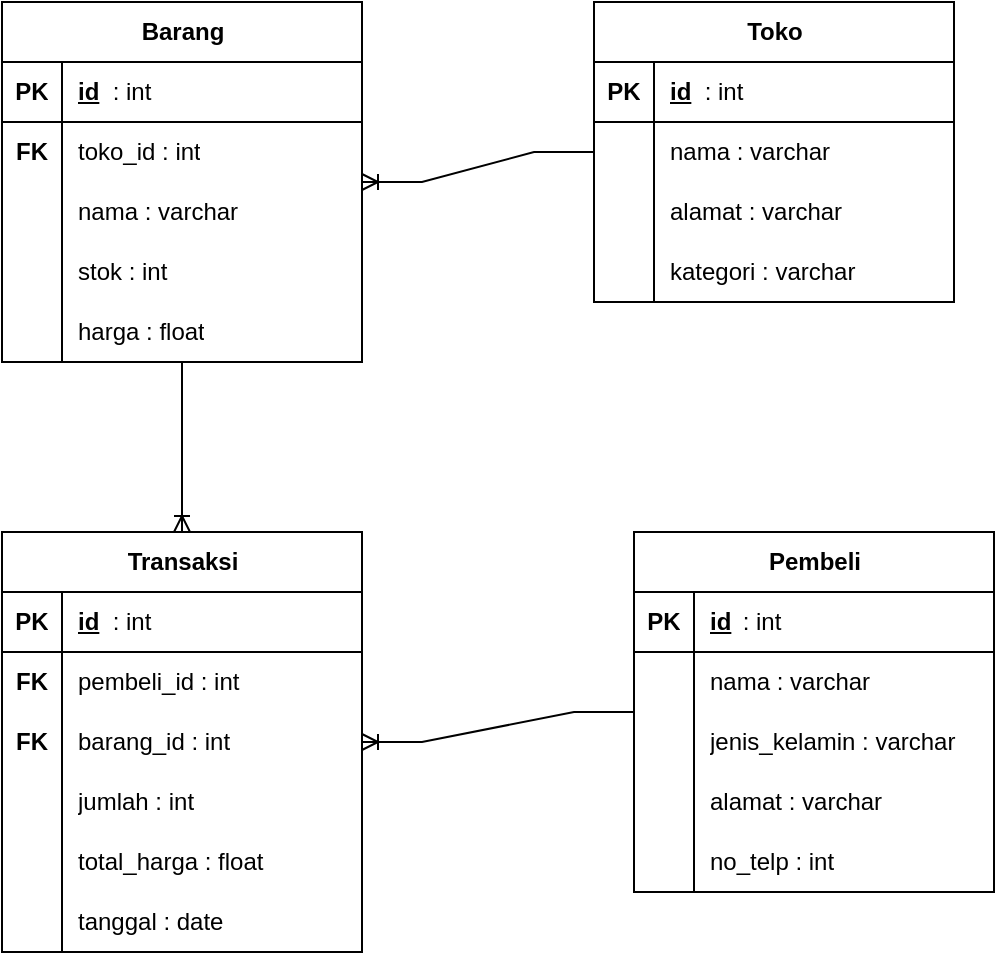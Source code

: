<mxfile version="21.3.3" type="device" pages="2">
  <diagram name="Halaman-1" id="4l0QCdkOLQwiPlxr2sUl">
    <mxGraphModel dx="1050" dy="541" grid="1" gridSize="10" guides="1" tooltips="1" connect="1" arrows="1" fold="1" page="1" pageScale="1" pageWidth="827" pageHeight="1169" math="0" shadow="0">
      <root>
        <mxCell id="0" />
        <mxCell id="1" parent="0" />
        <mxCell id="iNHYfL15a6KN0ZhvVGCh-1" value="Barang" style="shape=table;startSize=30;container=1;collapsible=1;childLayout=tableLayout;fixedRows=1;rowLines=0;fontStyle=1;align=center;resizeLast=1;html=1;" parent="1" vertex="1">
          <mxGeometry x="160" y="40" width="180" height="180" as="geometry" />
        </mxCell>
        <mxCell id="iNHYfL15a6KN0ZhvVGCh-2" value="" style="shape=tableRow;horizontal=0;startSize=0;swimlaneHead=0;swimlaneBody=0;fillColor=none;collapsible=0;dropTarget=0;points=[[0,0.5],[1,0.5]];portConstraint=eastwest;top=0;left=0;right=0;bottom=1;" parent="iNHYfL15a6KN0ZhvVGCh-1" vertex="1">
          <mxGeometry y="30" width="180" height="30" as="geometry" />
        </mxCell>
        <mxCell id="iNHYfL15a6KN0ZhvVGCh-3" value="PK" style="shape=partialRectangle;connectable=0;fillColor=none;top=0;left=0;bottom=0;right=0;fontStyle=1;overflow=hidden;whiteSpace=wrap;html=1;" parent="iNHYfL15a6KN0ZhvVGCh-2" vertex="1">
          <mxGeometry width="30" height="30" as="geometry">
            <mxRectangle width="30" height="30" as="alternateBounds" />
          </mxGeometry>
        </mxCell>
        <mxCell id="iNHYfL15a6KN0ZhvVGCh-4" value="id" style="shape=partialRectangle;connectable=0;fillColor=none;top=0;left=0;bottom=0;right=0;align=left;spacingLeft=6;fontStyle=5;overflow=hidden;whiteSpace=wrap;html=1;" parent="iNHYfL15a6KN0ZhvVGCh-2" vertex="1">
          <mxGeometry x="30" width="150" height="30" as="geometry">
            <mxRectangle width="150" height="30" as="alternateBounds" />
          </mxGeometry>
        </mxCell>
        <mxCell id="iNHYfL15a6KN0ZhvVGCh-5" value="" style="shape=tableRow;horizontal=0;startSize=0;swimlaneHead=0;swimlaneBody=0;fillColor=none;collapsible=0;dropTarget=0;points=[[0,0.5],[1,0.5]];portConstraint=eastwest;top=0;left=0;right=0;bottom=0;" parent="iNHYfL15a6KN0ZhvVGCh-1" vertex="1">
          <mxGeometry y="60" width="180" height="30" as="geometry" />
        </mxCell>
        <mxCell id="iNHYfL15a6KN0ZhvVGCh-6" value="FK" style="shape=partialRectangle;connectable=0;fillColor=none;top=0;left=0;bottom=0;right=0;editable=1;overflow=hidden;whiteSpace=wrap;html=1;fontStyle=1" parent="iNHYfL15a6KN0ZhvVGCh-5" vertex="1">
          <mxGeometry width="30" height="30" as="geometry">
            <mxRectangle width="30" height="30" as="alternateBounds" />
          </mxGeometry>
        </mxCell>
        <mxCell id="iNHYfL15a6KN0ZhvVGCh-7" value="toko_id : int" style="shape=partialRectangle;connectable=0;fillColor=none;top=0;left=0;bottom=0;right=0;align=left;spacingLeft=6;overflow=hidden;whiteSpace=wrap;html=1;" parent="iNHYfL15a6KN0ZhvVGCh-5" vertex="1">
          <mxGeometry x="30" width="150" height="30" as="geometry">
            <mxRectangle width="150" height="30" as="alternateBounds" />
          </mxGeometry>
        </mxCell>
        <mxCell id="iNHYfL15a6KN0ZhvVGCh-8" value="" style="shape=tableRow;horizontal=0;startSize=0;swimlaneHead=0;swimlaneBody=0;fillColor=none;collapsible=0;dropTarget=0;points=[[0,0.5],[1,0.5]];portConstraint=eastwest;top=0;left=0;right=0;bottom=0;" parent="iNHYfL15a6KN0ZhvVGCh-1" vertex="1">
          <mxGeometry y="90" width="180" height="30" as="geometry" />
        </mxCell>
        <mxCell id="iNHYfL15a6KN0ZhvVGCh-9" value="" style="shape=partialRectangle;connectable=0;fillColor=none;top=0;left=0;bottom=0;right=0;editable=1;overflow=hidden;whiteSpace=wrap;html=1;" parent="iNHYfL15a6KN0ZhvVGCh-8" vertex="1">
          <mxGeometry width="30" height="30" as="geometry">
            <mxRectangle width="30" height="30" as="alternateBounds" />
          </mxGeometry>
        </mxCell>
        <mxCell id="iNHYfL15a6KN0ZhvVGCh-10" value="nama : varchar" style="shape=partialRectangle;connectable=0;fillColor=none;top=0;left=0;bottom=0;right=0;align=left;spacingLeft=6;overflow=hidden;whiteSpace=wrap;html=1;" parent="iNHYfL15a6KN0ZhvVGCh-8" vertex="1">
          <mxGeometry x="30" width="150" height="30" as="geometry">
            <mxRectangle width="150" height="30" as="alternateBounds" />
          </mxGeometry>
        </mxCell>
        <mxCell id="iNHYfL15a6KN0ZhvVGCh-11" value="" style="shape=tableRow;horizontal=0;startSize=0;swimlaneHead=0;swimlaneBody=0;fillColor=none;collapsible=0;dropTarget=0;points=[[0,0.5],[1,0.5]];portConstraint=eastwest;top=0;left=0;right=0;bottom=0;" parent="iNHYfL15a6KN0ZhvVGCh-1" vertex="1">
          <mxGeometry y="120" width="180" height="30" as="geometry" />
        </mxCell>
        <mxCell id="iNHYfL15a6KN0ZhvVGCh-12" value="" style="shape=partialRectangle;connectable=0;fillColor=none;top=0;left=0;bottom=0;right=0;editable=1;overflow=hidden;whiteSpace=wrap;html=1;" parent="iNHYfL15a6KN0ZhvVGCh-11" vertex="1">
          <mxGeometry width="30" height="30" as="geometry">
            <mxRectangle width="30" height="30" as="alternateBounds" />
          </mxGeometry>
        </mxCell>
        <mxCell id="iNHYfL15a6KN0ZhvVGCh-13" value="stok : int" style="shape=partialRectangle;connectable=0;fillColor=none;top=0;left=0;bottom=0;right=0;align=left;spacingLeft=6;overflow=hidden;whiteSpace=wrap;html=1;" parent="iNHYfL15a6KN0ZhvVGCh-11" vertex="1">
          <mxGeometry x="30" width="150" height="30" as="geometry">
            <mxRectangle width="150" height="30" as="alternateBounds" />
          </mxGeometry>
        </mxCell>
        <mxCell id="iNHYfL15a6KN0ZhvVGCh-14" value="harga : float" style="shape=partialRectangle;connectable=0;fillColor=none;top=0;left=0;bottom=0;right=0;align=left;spacingLeft=6;overflow=hidden;whiteSpace=wrap;html=1;" parent="1" vertex="1">
          <mxGeometry x="190" y="190" width="150" height="30" as="geometry">
            <mxRectangle width="150" height="30" as="alternateBounds" />
          </mxGeometry>
        </mxCell>
        <mxCell id="iNHYfL15a6KN0ZhvVGCh-16" value="" style="endArrow=none;html=1;rounded=0;" parent="1" edge="1">
          <mxGeometry width="50" height="50" relative="1" as="geometry">
            <mxPoint x="190" y="220" as="sourcePoint" />
            <mxPoint x="190" y="190" as="targetPoint" />
          </mxGeometry>
        </mxCell>
        <mxCell id="iNHYfL15a6KN0ZhvVGCh-17" value="Pembeli" style="shape=table;startSize=30;container=1;collapsible=1;childLayout=tableLayout;fixedRows=1;rowLines=0;fontStyle=1;align=center;resizeLast=1;html=1;" parent="1" vertex="1">
          <mxGeometry x="476" y="305" width="180" height="180" as="geometry" />
        </mxCell>
        <mxCell id="iNHYfL15a6KN0ZhvVGCh-18" value="" style="shape=tableRow;horizontal=0;startSize=0;swimlaneHead=0;swimlaneBody=0;fillColor=none;collapsible=0;dropTarget=0;points=[[0,0.5],[1,0.5]];portConstraint=eastwest;top=0;left=0;right=0;bottom=1;" parent="iNHYfL15a6KN0ZhvVGCh-17" vertex="1">
          <mxGeometry y="30" width="180" height="30" as="geometry" />
        </mxCell>
        <mxCell id="iNHYfL15a6KN0ZhvVGCh-19" value="PK" style="shape=partialRectangle;connectable=0;fillColor=none;top=0;left=0;bottom=0;right=0;fontStyle=1;overflow=hidden;whiteSpace=wrap;html=1;" parent="iNHYfL15a6KN0ZhvVGCh-18" vertex="1">
          <mxGeometry width="30" height="30" as="geometry">
            <mxRectangle width="30" height="30" as="alternateBounds" />
          </mxGeometry>
        </mxCell>
        <mxCell id="iNHYfL15a6KN0ZhvVGCh-20" value="id" style="shape=partialRectangle;connectable=0;fillColor=none;top=0;left=0;bottom=0;right=0;align=left;spacingLeft=6;fontStyle=5;overflow=hidden;whiteSpace=wrap;html=1;" parent="iNHYfL15a6KN0ZhvVGCh-18" vertex="1">
          <mxGeometry x="30" width="150" height="30" as="geometry">
            <mxRectangle width="150" height="30" as="alternateBounds" />
          </mxGeometry>
        </mxCell>
        <mxCell id="iNHYfL15a6KN0ZhvVGCh-21" value="" style="shape=tableRow;horizontal=0;startSize=0;swimlaneHead=0;swimlaneBody=0;fillColor=none;collapsible=0;dropTarget=0;points=[[0,0.5],[1,0.5]];portConstraint=eastwest;top=0;left=0;right=0;bottom=0;" parent="iNHYfL15a6KN0ZhvVGCh-17" vertex="1">
          <mxGeometry y="60" width="180" height="30" as="geometry" />
        </mxCell>
        <mxCell id="iNHYfL15a6KN0ZhvVGCh-22" value="" style="shape=partialRectangle;connectable=0;fillColor=none;top=0;left=0;bottom=0;right=0;editable=1;overflow=hidden;whiteSpace=wrap;html=1;" parent="iNHYfL15a6KN0ZhvVGCh-21" vertex="1">
          <mxGeometry width="30" height="30" as="geometry">
            <mxRectangle width="30" height="30" as="alternateBounds" />
          </mxGeometry>
        </mxCell>
        <mxCell id="iNHYfL15a6KN0ZhvVGCh-23" value="nama : varchar" style="shape=partialRectangle;connectable=0;fillColor=none;top=0;left=0;bottom=0;right=0;align=left;spacingLeft=6;overflow=hidden;whiteSpace=wrap;html=1;" parent="iNHYfL15a6KN0ZhvVGCh-21" vertex="1">
          <mxGeometry x="30" width="150" height="30" as="geometry">
            <mxRectangle width="150" height="30" as="alternateBounds" />
          </mxGeometry>
        </mxCell>
        <mxCell id="iNHYfL15a6KN0ZhvVGCh-24" value="" style="shape=tableRow;horizontal=0;startSize=0;swimlaneHead=0;swimlaneBody=0;fillColor=none;collapsible=0;dropTarget=0;points=[[0,0.5],[1,0.5]];portConstraint=eastwest;top=0;left=0;right=0;bottom=0;" parent="iNHYfL15a6KN0ZhvVGCh-17" vertex="1">
          <mxGeometry y="90" width="180" height="30" as="geometry" />
        </mxCell>
        <mxCell id="iNHYfL15a6KN0ZhvVGCh-25" value="" style="shape=partialRectangle;connectable=0;fillColor=none;top=0;left=0;bottom=0;right=0;editable=1;overflow=hidden;whiteSpace=wrap;html=1;" parent="iNHYfL15a6KN0ZhvVGCh-24" vertex="1">
          <mxGeometry width="30" height="30" as="geometry">
            <mxRectangle width="30" height="30" as="alternateBounds" />
          </mxGeometry>
        </mxCell>
        <mxCell id="iNHYfL15a6KN0ZhvVGCh-26" value="jenis_kelamin : varchar" style="shape=partialRectangle;connectable=0;fillColor=none;top=0;left=0;bottom=0;right=0;align=left;spacingLeft=6;overflow=hidden;whiteSpace=wrap;html=1;" parent="iNHYfL15a6KN0ZhvVGCh-24" vertex="1">
          <mxGeometry x="30" width="150" height="30" as="geometry">
            <mxRectangle width="150" height="30" as="alternateBounds" />
          </mxGeometry>
        </mxCell>
        <mxCell id="iNHYfL15a6KN0ZhvVGCh-27" value="" style="shape=tableRow;horizontal=0;startSize=0;swimlaneHead=0;swimlaneBody=0;fillColor=none;collapsible=0;dropTarget=0;points=[[0,0.5],[1,0.5]];portConstraint=eastwest;top=0;left=0;right=0;bottom=0;" parent="iNHYfL15a6KN0ZhvVGCh-17" vertex="1">
          <mxGeometry y="120" width="180" height="30" as="geometry" />
        </mxCell>
        <mxCell id="iNHYfL15a6KN0ZhvVGCh-28" value="" style="shape=partialRectangle;connectable=0;fillColor=none;top=0;left=0;bottom=0;right=0;editable=1;overflow=hidden;whiteSpace=wrap;html=1;" parent="iNHYfL15a6KN0ZhvVGCh-27" vertex="1">
          <mxGeometry width="30" height="30" as="geometry">
            <mxRectangle width="30" height="30" as="alternateBounds" />
          </mxGeometry>
        </mxCell>
        <mxCell id="iNHYfL15a6KN0ZhvVGCh-29" value="alamat : varchar" style="shape=partialRectangle;connectable=0;fillColor=none;top=0;left=0;bottom=0;right=0;align=left;spacingLeft=6;overflow=hidden;whiteSpace=wrap;html=1;" parent="iNHYfL15a6KN0ZhvVGCh-27" vertex="1">
          <mxGeometry x="30" width="150" height="30" as="geometry">
            <mxRectangle width="150" height="30" as="alternateBounds" />
          </mxGeometry>
        </mxCell>
        <mxCell id="iNHYfL15a6KN0ZhvVGCh-30" value="no_telp : int" style="shape=partialRectangle;connectable=0;fillColor=none;top=0;left=0;bottom=0;right=0;align=left;spacingLeft=6;overflow=hidden;whiteSpace=wrap;html=1;" parent="1" vertex="1">
          <mxGeometry x="506" y="455" width="150" height="30" as="geometry">
            <mxRectangle width="150" height="30" as="alternateBounds" />
          </mxGeometry>
        </mxCell>
        <mxCell id="iNHYfL15a6KN0ZhvVGCh-31" value="" style="endArrow=none;html=1;rounded=0;" parent="1" edge="1">
          <mxGeometry width="50" height="50" relative="1" as="geometry">
            <mxPoint x="506" y="485" as="sourcePoint" />
            <mxPoint x="506" y="455" as="targetPoint" />
          </mxGeometry>
        </mxCell>
        <mxCell id="09BDtuAw9PA1eDxB35Uu-1" value=": int" style="text;html=1;strokeColor=none;fillColor=none;align=center;verticalAlign=middle;whiteSpace=wrap;rounded=0;" vertex="1" parent="1">
          <mxGeometry x="210" y="70" width="30" height="30" as="geometry" />
        </mxCell>
        <mxCell id="09BDtuAw9PA1eDxB35Uu-19" value="Transaksi" style="shape=table;startSize=30;container=1;collapsible=1;childLayout=tableLayout;fixedRows=1;rowLines=0;fontStyle=1;align=center;resizeLast=1;html=1;" vertex="1" parent="1">
          <mxGeometry x="160" y="305" width="180" height="210" as="geometry" />
        </mxCell>
        <mxCell id="09BDtuAw9PA1eDxB35Uu-20" value="" style="shape=tableRow;horizontal=0;startSize=0;swimlaneHead=0;swimlaneBody=0;fillColor=none;collapsible=0;dropTarget=0;points=[[0,0.5],[1,0.5]];portConstraint=eastwest;top=0;left=0;right=0;bottom=1;" vertex="1" parent="09BDtuAw9PA1eDxB35Uu-19">
          <mxGeometry y="30" width="180" height="30" as="geometry" />
        </mxCell>
        <mxCell id="09BDtuAw9PA1eDxB35Uu-21" value="PK" style="shape=partialRectangle;connectable=0;fillColor=none;top=0;left=0;bottom=0;right=0;fontStyle=1;overflow=hidden;whiteSpace=wrap;html=1;" vertex="1" parent="09BDtuAw9PA1eDxB35Uu-20">
          <mxGeometry width="30" height="30" as="geometry">
            <mxRectangle width="30" height="30" as="alternateBounds" />
          </mxGeometry>
        </mxCell>
        <mxCell id="09BDtuAw9PA1eDxB35Uu-22" value="id" style="shape=partialRectangle;connectable=0;fillColor=none;top=0;left=0;bottom=0;right=0;align=left;spacingLeft=6;fontStyle=5;overflow=hidden;whiteSpace=wrap;html=1;" vertex="1" parent="09BDtuAw9PA1eDxB35Uu-20">
          <mxGeometry x="30" width="150" height="30" as="geometry">
            <mxRectangle width="150" height="30" as="alternateBounds" />
          </mxGeometry>
        </mxCell>
        <mxCell id="09BDtuAw9PA1eDxB35Uu-23" value="" style="shape=tableRow;horizontal=0;startSize=0;swimlaneHead=0;swimlaneBody=0;fillColor=none;collapsible=0;dropTarget=0;points=[[0,0.5],[1,0.5]];portConstraint=eastwest;top=0;left=0;right=0;bottom=0;" vertex="1" parent="09BDtuAw9PA1eDxB35Uu-19">
          <mxGeometry y="60" width="180" height="30" as="geometry" />
        </mxCell>
        <mxCell id="09BDtuAw9PA1eDxB35Uu-24" value="FK" style="shape=partialRectangle;connectable=0;fillColor=none;top=0;left=0;bottom=0;right=0;editable=1;overflow=hidden;whiteSpace=wrap;html=1;fontStyle=1" vertex="1" parent="09BDtuAw9PA1eDxB35Uu-23">
          <mxGeometry width="30" height="30" as="geometry">
            <mxRectangle width="30" height="30" as="alternateBounds" />
          </mxGeometry>
        </mxCell>
        <mxCell id="09BDtuAw9PA1eDxB35Uu-25" value="pembeli_id : int" style="shape=partialRectangle;connectable=0;fillColor=none;top=0;left=0;bottom=0;right=0;align=left;spacingLeft=6;overflow=hidden;whiteSpace=wrap;html=1;" vertex="1" parent="09BDtuAw9PA1eDxB35Uu-23">
          <mxGeometry x="30" width="150" height="30" as="geometry">
            <mxRectangle width="150" height="30" as="alternateBounds" />
          </mxGeometry>
        </mxCell>
        <mxCell id="09BDtuAw9PA1eDxB35Uu-26" value="" style="shape=tableRow;horizontal=0;startSize=0;swimlaneHead=0;swimlaneBody=0;fillColor=none;collapsible=0;dropTarget=0;points=[[0,0.5],[1,0.5]];portConstraint=eastwest;top=0;left=0;right=0;bottom=0;" vertex="1" parent="09BDtuAw9PA1eDxB35Uu-19">
          <mxGeometry y="90" width="180" height="30" as="geometry" />
        </mxCell>
        <mxCell id="09BDtuAw9PA1eDxB35Uu-27" value="FK" style="shape=partialRectangle;connectable=0;fillColor=none;top=0;left=0;bottom=0;right=0;editable=1;overflow=hidden;whiteSpace=wrap;html=1;fontStyle=1" vertex="1" parent="09BDtuAw9PA1eDxB35Uu-26">
          <mxGeometry width="30" height="30" as="geometry">
            <mxRectangle width="30" height="30" as="alternateBounds" />
          </mxGeometry>
        </mxCell>
        <mxCell id="09BDtuAw9PA1eDxB35Uu-28" value="barang_id : int" style="shape=partialRectangle;connectable=0;fillColor=none;top=0;left=0;bottom=0;right=0;align=left;spacingLeft=6;overflow=hidden;whiteSpace=wrap;html=1;" vertex="1" parent="09BDtuAw9PA1eDxB35Uu-26">
          <mxGeometry x="30" width="150" height="30" as="geometry">
            <mxRectangle width="150" height="30" as="alternateBounds" />
          </mxGeometry>
        </mxCell>
        <mxCell id="09BDtuAw9PA1eDxB35Uu-29" value="" style="shape=tableRow;horizontal=0;startSize=0;swimlaneHead=0;swimlaneBody=0;fillColor=none;collapsible=0;dropTarget=0;points=[[0,0.5],[1,0.5]];portConstraint=eastwest;top=0;left=0;right=0;bottom=0;" vertex="1" parent="09BDtuAw9PA1eDxB35Uu-19">
          <mxGeometry y="120" width="180" height="30" as="geometry" />
        </mxCell>
        <mxCell id="09BDtuAw9PA1eDxB35Uu-30" value="" style="shape=partialRectangle;connectable=0;fillColor=none;top=0;left=0;bottom=0;right=0;editable=1;overflow=hidden;whiteSpace=wrap;html=1;" vertex="1" parent="09BDtuAw9PA1eDxB35Uu-29">
          <mxGeometry width="30" height="30" as="geometry">
            <mxRectangle width="30" height="30" as="alternateBounds" />
          </mxGeometry>
        </mxCell>
        <mxCell id="09BDtuAw9PA1eDxB35Uu-31" value="jumlah : int" style="shape=partialRectangle;connectable=0;fillColor=none;top=0;left=0;bottom=0;right=0;align=left;spacingLeft=6;overflow=hidden;whiteSpace=wrap;html=1;" vertex="1" parent="09BDtuAw9PA1eDxB35Uu-29">
          <mxGeometry x="30" width="150" height="30" as="geometry">
            <mxRectangle width="150" height="30" as="alternateBounds" />
          </mxGeometry>
        </mxCell>
        <mxCell id="09BDtuAw9PA1eDxB35Uu-32" value="total_harga : float" style="shape=partialRectangle;connectable=0;fillColor=none;top=0;left=0;bottom=0;right=0;align=left;spacingLeft=6;overflow=hidden;whiteSpace=wrap;html=1;" vertex="1" parent="1">
          <mxGeometry x="190" y="455" width="150" height="30" as="geometry">
            <mxRectangle width="150" height="30" as="alternateBounds" />
          </mxGeometry>
        </mxCell>
        <mxCell id="09BDtuAw9PA1eDxB35Uu-33" value="" style="endArrow=none;html=1;rounded=0;" edge="1" parent="1">
          <mxGeometry width="50" height="50" relative="1" as="geometry">
            <mxPoint x="190" y="515" as="sourcePoint" />
            <mxPoint x="190" y="455" as="targetPoint" />
          </mxGeometry>
        </mxCell>
        <mxCell id="09BDtuAw9PA1eDxB35Uu-37" value="Toko" style="shape=table;startSize=30;container=1;collapsible=1;childLayout=tableLayout;fixedRows=1;rowLines=0;fontStyle=1;align=center;resizeLast=1;html=1;" vertex="1" parent="1">
          <mxGeometry x="456" y="40" width="180" height="150" as="geometry" />
        </mxCell>
        <mxCell id="09BDtuAw9PA1eDxB35Uu-38" value="" style="shape=tableRow;horizontal=0;startSize=0;swimlaneHead=0;swimlaneBody=0;fillColor=none;collapsible=0;dropTarget=0;points=[[0,0.5],[1,0.5]];portConstraint=eastwest;top=0;left=0;right=0;bottom=1;" vertex="1" parent="09BDtuAw9PA1eDxB35Uu-37">
          <mxGeometry y="30" width="180" height="30" as="geometry" />
        </mxCell>
        <mxCell id="09BDtuAw9PA1eDxB35Uu-39" value="PK" style="shape=partialRectangle;connectable=0;fillColor=none;top=0;left=0;bottom=0;right=0;fontStyle=1;overflow=hidden;whiteSpace=wrap;html=1;" vertex="1" parent="09BDtuAw9PA1eDxB35Uu-38">
          <mxGeometry width="30" height="30" as="geometry">
            <mxRectangle width="30" height="30" as="alternateBounds" />
          </mxGeometry>
        </mxCell>
        <mxCell id="09BDtuAw9PA1eDxB35Uu-40" value="id" style="shape=partialRectangle;connectable=0;fillColor=none;top=0;left=0;bottom=0;right=0;align=left;spacingLeft=6;fontStyle=5;overflow=hidden;whiteSpace=wrap;html=1;" vertex="1" parent="09BDtuAw9PA1eDxB35Uu-38">
          <mxGeometry x="30" width="150" height="30" as="geometry">
            <mxRectangle width="150" height="30" as="alternateBounds" />
          </mxGeometry>
        </mxCell>
        <mxCell id="09BDtuAw9PA1eDxB35Uu-41" value="" style="shape=tableRow;horizontal=0;startSize=0;swimlaneHead=0;swimlaneBody=0;fillColor=none;collapsible=0;dropTarget=0;points=[[0,0.5],[1,0.5]];portConstraint=eastwest;top=0;left=0;right=0;bottom=0;" vertex="1" parent="09BDtuAw9PA1eDxB35Uu-37">
          <mxGeometry y="60" width="180" height="30" as="geometry" />
        </mxCell>
        <mxCell id="09BDtuAw9PA1eDxB35Uu-42" value="" style="shape=partialRectangle;connectable=0;fillColor=none;top=0;left=0;bottom=0;right=0;editable=1;overflow=hidden;whiteSpace=wrap;html=1;fontStyle=1" vertex="1" parent="09BDtuAw9PA1eDxB35Uu-41">
          <mxGeometry width="30" height="30" as="geometry">
            <mxRectangle width="30" height="30" as="alternateBounds" />
          </mxGeometry>
        </mxCell>
        <mxCell id="09BDtuAw9PA1eDxB35Uu-43" value="nama : varchar" style="shape=partialRectangle;connectable=0;fillColor=none;top=0;left=0;bottom=0;right=0;align=left;spacingLeft=6;overflow=hidden;whiteSpace=wrap;html=1;" vertex="1" parent="09BDtuAw9PA1eDxB35Uu-41">
          <mxGeometry x="30" width="150" height="30" as="geometry">
            <mxRectangle width="150" height="30" as="alternateBounds" />
          </mxGeometry>
        </mxCell>
        <mxCell id="09BDtuAw9PA1eDxB35Uu-44" value="" style="shape=tableRow;horizontal=0;startSize=0;swimlaneHead=0;swimlaneBody=0;fillColor=none;collapsible=0;dropTarget=0;points=[[0,0.5],[1,0.5]];portConstraint=eastwest;top=0;left=0;right=0;bottom=0;" vertex="1" parent="09BDtuAw9PA1eDxB35Uu-37">
          <mxGeometry y="90" width="180" height="30" as="geometry" />
        </mxCell>
        <mxCell id="09BDtuAw9PA1eDxB35Uu-45" value="" style="shape=partialRectangle;connectable=0;fillColor=none;top=0;left=0;bottom=0;right=0;editable=1;overflow=hidden;whiteSpace=wrap;html=1;" vertex="1" parent="09BDtuAw9PA1eDxB35Uu-44">
          <mxGeometry width="30" height="30" as="geometry">
            <mxRectangle width="30" height="30" as="alternateBounds" />
          </mxGeometry>
        </mxCell>
        <mxCell id="09BDtuAw9PA1eDxB35Uu-46" value="alamat : varchar" style="shape=partialRectangle;connectable=0;fillColor=none;top=0;left=0;bottom=0;right=0;align=left;spacingLeft=6;overflow=hidden;whiteSpace=wrap;html=1;" vertex="1" parent="09BDtuAw9PA1eDxB35Uu-44">
          <mxGeometry x="30" width="150" height="30" as="geometry">
            <mxRectangle width="150" height="30" as="alternateBounds" />
          </mxGeometry>
        </mxCell>
        <mxCell id="09BDtuAw9PA1eDxB35Uu-47" value="" style="shape=tableRow;horizontal=0;startSize=0;swimlaneHead=0;swimlaneBody=0;fillColor=none;collapsible=0;dropTarget=0;points=[[0,0.5],[1,0.5]];portConstraint=eastwest;top=0;left=0;right=0;bottom=0;" vertex="1" parent="09BDtuAw9PA1eDxB35Uu-37">
          <mxGeometry y="120" width="180" height="30" as="geometry" />
        </mxCell>
        <mxCell id="09BDtuAw9PA1eDxB35Uu-48" value="" style="shape=partialRectangle;connectable=0;fillColor=none;top=0;left=0;bottom=0;right=0;editable=1;overflow=hidden;whiteSpace=wrap;html=1;" vertex="1" parent="09BDtuAw9PA1eDxB35Uu-47">
          <mxGeometry width="30" height="30" as="geometry">
            <mxRectangle width="30" height="30" as="alternateBounds" />
          </mxGeometry>
        </mxCell>
        <mxCell id="09BDtuAw9PA1eDxB35Uu-49" value="kategori : varchar" style="shape=partialRectangle;connectable=0;fillColor=none;top=0;left=0;bottom=0;right=0;align=left;spacingLeft=6;overflow=hidden;whiteSpace=wrap;html=1;" vertex="1" parent="09BDtuAw9PA1eDxB35Uu-47">
          <mxGeometry x="30" width="150" height="30" as="geometry">
            <mxRectangle width="150" height="30" as="alternateBounds" />
          </mxGeometry>
        </mxCell>
        <mxCell id="09BDtuAw9PA1eDxB35Uu-52" value=": int" style="text;html=1;strokeColor=none;fillColor=none;align=center;verticalAlign=middle;whiteSpace=wrap;rounded=0;" vertex="1" parent="1">
          <mxGeometry x="506" y="70" width="30" height="30" as="geometry" />
        </mxCell>
        <mxCell id="09BDtuAw9PA1eDxB35Uu-53" value="tanggal : date" style="shape=partialRectangle;connectable=0;fillColor=none;top=0;left=0;bottom=0;right=0;align=left;spacingLeft=6;overflow=hidden;whiteSpace=wrap;html=1;" vertex="1" parent="1">
          <mxGeometry x="190" y="485" width="150" height="30" as="geometry">
            <mxRectangle width="150" height="30" as="alternateBounds" />
          </mxGeometry>
        </mxCell>
        <mxCell id="09BDtuAw9PA1eDxB35Uu-54" value=": int" style="text;html=1;strokeColor=none;fillColor=none;align=center;verticalAlign=middle;whiteSpace=wrap;rounded=0;" vertex="1" parent="1">
          <mxGeometry x="210" y="335" width="30" height="30" as="geometry" />
        </mxCell>
        <mxCell id="09BDtuAw9PA1eDxB35Uu-55" value=": int" style="text;html=1;strokeColor=none;fillColor=none;align=center;verticalAlign=middle;whiteSpace=wrap;rounded=0;" vertex="1" parent="1">
          <mxGeometry x="525" y="335" width="30" height="30" as="geometry" />
        </mxCell>
        <mxCell id="09BDtuAw9PA1eDxB35Uu-56" value="" style="edgeStyle=entityRelationEdgeStyle;fontSize=12;html=1;endArrow=ERoneToMany;rounded=0;" edge="1" parent="1" source="iNHYfL15a6KN0ZhvVGCh-17" target="09BDtuAw9PA1eDxB35Uu-19">
          <mxGeometry width="100" height="100" relative="1" as="geometry">
            <mxPoint x="350" y="514" as="sourcePoint" />
            <mxPoint x="450" y="414" as="targetPoint" />
          </mxGeometry>
        </mxCell>
        <mxCell id="09BDtuAw9PA1eDxB35Uu-57" value="" style="edgeStyle=entityRelationEdgeStyle;fontSize=12;html=1;endArrow=ERoneToMany;rounded=0;" edge="1" parent="1" source="09BDtuAw9PA1eDxB35Uu-37" target="iNHYfL15a6KN0ZhvVGCh-1">
          <mxGeometry width="100" height="100" relative="1" as="geometry">
            <mxPoint x="50" y="370" as="sourcePoint" />
            <mxPoint x="150" y="270" as="targetPoint" />
          </mxGeometry>
        </mxCell>
        <mxCell id="oFTL9eAxkj1CIuyd1K15-1" value="" style="edgeStyle=elbowEdgeStyle;fontSize=12;html=1;endArrow=ERoneToMany;rounded=0;elbow=vertical;" edge="1" parent="1" source="iNHYfL15a6KN0ZhvVGCh-1" target="09BDtuAw9PA1eDxB35Uu-19">
          <mxGeometry width="100" height="100" relative="1" as="geometry">
            <mxPoint x="486" y="405" as="sourcePoint" />
            <mxPoint x="350" y="420" as="targetPoint" />
          </mxGeometry>
        </mxCell>
      </root>
    </mxGraphModel>
  </diagram>
  <diagram id="bNJQpHncCwP3jAiYsI9L" name="Halaman-2">
    <mxGraphModel dx="1050" dy="541" grid="1" gridSize="10" guides="1" tooltips="1" connect="1" arrows="1" fold="1" page="1" pageScale="1" pageWidth="827" pageHeight="1169" math="0" shadow="0">
      <root>
        <mxCell id="0" />
        <mxCell id="1" parent="0" />
        <mxCell id="dtMFHtKdHxjo49acTgCn-1" value="id_toko" style="ellipse;whiteSpace=wrap;html=1;align=center;" vertex="1" parent="1">
          <mxGeometry x="158" y="40" width="100" height="40" as="geometry" />
        </mxCell>
        <mxCell id="dtMFHtKdHxjo49acTgCn-2" value="id" style="ellipse;whiteSpace=wrap;html=1;align=center;fontStyle=4;" vertex="1" parent="1">
          <mxGeometry x="258" y="70" width="100" height="40" as="geometry" />
        </mxCell>
        <mxCell id="P-C4tjloRPnvRYGFdIHw-1" value="id" style="ellipse;whiteSpace=wrap;html=1;align=center;fontStyle=4;" vertex="1" parent="1">
          <mxGeometry x="40" y="360" width="100" height="40" as="geometry" />
        </mxCell>
        <mxCell id="P-C4tjloRPnvRYGFdIHw-2" value="id" style="ellipse;whiteSpace=wrap;html=1;align=center;fontStyle=4;" vertex="1" parent="1">
          <mxGeometry x="746" y="290" width="100" height="40" as="geometry" />
        </mxCell>
        <mxCell id="P-C4tjloRPnvRYGFdIHw-3" value="id" style="ellipse;whiteSpace=wrap;html=1;align=center;fontStyle=4;" vertex="1" parent="1">
          <mxGeometry x="597" y="56" width="100" height="40" as="geometry" />
        </mxCell>
        <mxCell id="P-C4tjloRPnvRYGFdIHw-4" value="Barang" style="whiteSpace=wrap;html=1;align=center;" vertex="1" parent="1">
          <mxGeometry x="178" y="140" width="100" height="40" as="geometry" />
        </mxCell>
        <mxCell id="ySXQT9itUy0VhF5xuerT-1" value="Transaksi" style="whiteSpace=wrap;html=1;align=center;" vertex="1" parent="1">
          <mxGeometry x="178" y="400" width="100" height="40" as="geometry" />
        </mxCell>
        <mxCell id="ySXQT9itUy0VhF5xuerT-2" value="Toko" style="whiteSpace=wrap;html=1;align=center;" vertex="1" parent="1">
          <mxGeometry x="627" y="136" width="100" height="40" as="geometry" />
        </mxCell>
        <mxCell id="ySXQT9itUy0VhF5xuerT-3" value="Pembeli" style="whiteSpace=wrap;html=1;align=center;" vertex="1" parent="1">
          <mxGeometry x="650" y="360" width="100" height="40" as="geometry" />
        </mxCell>
        <mxCell id="ivCK7IDDiffH-H41qgAb-1" value="stok" style="ellipse;whiteSpace=wrap;html=1;align=center;" vertex="1" parent="1">
          <mxGeometry x="58" y="70" width="100" height="40" as="geometry" />
        </mxCell>
        <mxCell id="ivCK7IDDiffH-H41qgAb-2" value="nama" style="ellipse;whiteSpace=wrap;html=1;align=center;" vertex="1" parent="1">
          <mxGeometry x="28" y="120" width="100" height="40" as="geometry" />
        </mxCell>
        <mxCell id="ivCK7IDDiffH-H41qgAb-3" value="harga" style="ellipse;whiteSpace=wrap;html=1;align=center;" vertex="1" parent="1">
          <mxGeometry x="28" y="170" width="100" height="40" as="geometry" />
        </mxCell>
        <mxCell id="ivCK7IDDiffH-H41qgAb-4" value="nama" style="ellipse;whiteSpace=wrap;html=1;align=center;" vertex="1" parent="1">
          <mxGeometry x="800" y="340" width="100" height="40" as="geometry" />
        </mxCell>
        <mxCell id="ivCK7IDDiffH-H41qgAb-5" value="nama" style="ellipse;whiteSpace=wrap;html=1;align=center;" vertex="1" parent="1">
          <mxGeometry x="707" y="66" width="100" height="40" as="geometry" />
        </mxCell>
        <mxCell id="ivCK7IDDiffH-H41qgAb-6" value="kategori" style="ellipse;whiteSpace=wrap;html=1;align=center;" vertex="1" parent="1">
          <mxGeometry x="774" y="116" width="100" height="40" as="geometry" />
        </mxCell>
        <mxCell id="itSn3BqU-BL6ogPDw5yf-1" value="alamat" style="ellipse;whiteSpace=wrap;html=1;align=center;" vertex="1" parent="1">
          <mxGeometry x="600" y="440" width="100" height="40" as="geometry" />
        </mxCell>
        <mxCell id="itSn3BqU-BL6ogPDw5yf-2" value="alamat" style="ellipse;whiteSpace=wrap;html=1;align=center;" vertex="1" parent="1">
          <mxGeometry x="767" y="176" width="100" height="40" as="geometry" />
        </mxCell>
        <mxCell id="itSn3BqU-BL6ogPDw5yf-3" value="Memiliki" style="shape=rhombus;perimeter=rhombusPerimeter;whiteSpace=wrap;html=1;align=center;" vertex="1" parent="1">
          <mxGeometry x="400" y="130" width="120" height="60" as="geometry" />
        </mxCell>
        <mxCell id="itSn3BqU-BL6ogPDw5yf-4" value="Melakukan" style="shape=rhombus;perimeter=rhombusPerimeter;whiteSpace=wrap;html=1;align=center;" vertex="1" parent="1">
          <mxGeometry x="414" y="350" width="120" height="60" as="geometry" />
        </mxCell>
        <mxCell id="hZo2cC3H7jz-Q43Mulw--1" value="id_barang" style="ellipse;whiteSpace=wrap;html=1;align=center;" vertex="1" parent="1">
          <mxGeometry x="50" y="460" width="100" height="40" as="geometry" />
        </mxCell>
        <mxCell id="nD-tLIVnVdCgKJPwyJXA-1" value="id_pembeli" style="ellipse;whiteSpace=wrap;html=1;align=center;" vertex="1" parent="1">
          <mxGeometry x="20" y="410" width="100" height="40" as="geometry" />
        </mxCell>
        <mxCell id="sChCSzZciw-ZlIWlT8Ps-1" value="total_harga" style="ellipse;whiteSpace=wrap;html=1;align=center;" vertex="1" parent="1">
          <mxGeometry x="330" y="460" width="100" height="40" as="geometry" />
        </mxCell>
        <mxCell id="sChCSzZciw-ZlIWlT8Ps-2" value="jumlah" style="ellipse;whiteSpace=wrap;html=1;align=center;" vertex="1" parent="1">
          <mxGeometry x="140" y="500" width="100" height="40" as="geometry" />
        </mxCell>
        <mxCell id="sChCSzZciw-ZlIWlT8Ps-3" value="tanggal" style="ellipse;whiteSpace=wrap;html=1;align=center;" vertex="1" parent="1">
          <mxGeometry x="250" y="500" width="100" height="40" as="geometry" />
        </mxCell>
        <mxCell id="e8mMelaJCIQcThRWX6cI-1" value="no_telp" style="ellipse;whiteSpace=wrap;html=1;align=center;" vertex="1" parent="1">
          <mxGeometry x="786" y="400" width="100" height="40" as="geometry" />
        </mxCell>
        <mxCell id="e8mMelaJCIQcThRWX6cI-2" value="jenis_kelamin" style="ellipse;whiteSpace=wrap;html=1;align=center;" vertex="1" parent="1">
          <mxGeometry x="716" y="450" width="100" height="40" as="geometry" />
        </mxCell>
        <mxCell id="e8mMelaJCIQcThRWX6cI-5" value="Menyimpan" style="shape=rhombus;perimeter=rhombusPerimeter;whiteSpace=wrap;html=1;align=center;" vertex="1" parent="1">
          <mxGeometry x="168" y="250" width="120" height="60" as="geometry" />
        </mxCell>
        <mxCell id="e8mMelaJCIQcThRWX6cI-6" value="" style="endArrow=none;html=1;rounded=0;" edge="1" parent="1" source="ivCK7IDDiffH-H41qgAb-3" target="P-C4tjloRPnvRYGFdIHw-4">
          <mxGeometry relative="1" as="geometry">
            <mxPoint x="120" y="220" as="sourcePoint" />
            <mxPoint x="280" y="220" as="targetPoint" />
          </mxGeometry>
        </mxCell>
        <mxCell id="e8mMelaJCIQcThRWX6cI-7" value="" style="endArrow=none;html=1;rounded=0;" edge="1" parent="1" source="ivCK7IDDiffH-H41qgAb-2" target="P-C4tjloRPnvRYGFdIHw-4">
          <mxGeometry relative="1" as="geometry">
            <mxPoint x="133" y="191" as="sourcePoint" />
            <mxPoint x="188" y="180" as="targetPoint" />
          </mxGeometry>
        </mxCell>
        <mxCell id="e8mMelaJCIQcThRWX6cI-8" value="" style="endArrow=none;html=1;rounded=0;" edge="1" parent="1" source="ivCK7IDDiffH-H41qgAb-1" target="P-C4tjloRPnvRYGFdIHw-4">
          <mxGeometry relative="1" as="geometry">
            <mxPoint x="143" y="201" as="sourcePoint" />
            <mxPoint x="198" y="190" as="targetPoint" />
          </mxGeometry>
        </mxCell>
        <mxCell id="e8mMelaJCIQcThRWX6cI-9" value="" style="endArrow=none;html=1;rounded=0;" edge="1" parent="1" source="dtMFHtKdHxjo49acTgCn-1" target="P-C4tjloRPnvRYGFdIHw-4">
          <mxGeometry relative="1" as="geometry">
            <mxPoint x="153" y="211" as="sourcePoint" />
            <mxPoint x="208" y="200" as="targetPoint" />
          </mxGeometry>
        </mxCell>
        <mxCell id="e8mMelaJCIQcThRWX6cI-10" value="" style="endArrow=none;html=1;rounded=0;" edge="1" parent="1" source="dtMFHtKdHxjo49acTgCn-2" target="P-C4tjloRPnvRYGFdIHw-4">
          <mxGeometry relative="1" as="geometry">
            <mxPoint x="163" y="221" as="sourcePoint" />
            <mxPoint x="218" y="210" as="targetPoint" />
          </mxGeometry>
        </mxCell>
        <mxCell id="e8mMelaJCIQcThRWX6cI-11" value="" style="endArrow=none;html=1;rounded=0;" edge="1" parent="1" source="P-C4tjloRPnvRYGFdIHw-1" target="ySXQT9itUy0VhF5xuerT-1">
          <mxGeometry relative="1" as="geometry">
            <mxPoint x="173" y="231" as="sourcePoint" />
            <mxPoint x="228" y="220" as="targetPoint" />
          </mxGeometry>
        </mxCell>
        <mxCell id="e8mMelaJCIQcThRWX6cI-12" value="" style="endArrow=none;html=1;rounded=0;" edge="1" parent="1" source="nD-tLIVnVdCgKJPwyJXA-1" target="ySXQT9itUy0VhF5xuerT-1">
          <mxGeometry relative="1" as="geometry">
            <mxPoint x="183" y="241" as="sourcePoint" />
            <mxPoint x="238" y="230" as="targetPoint" />
          </mxGeometry>
        </mxCell>
        <mxCell id="e8mMelaJCIQcThRWX6cI-13" value="" style="endArrow=none;html=1;rounded=0;" edge="1" parent="1" source="hZo2cC3H7jz-Q43Mulw--1" target="ySXQT9itUy0VhF5xuerT-1">
          <mxGeometry relative="1" as="geometry">
            <mxPoint x="130" y="437" as="sourcePoint" />
            <mxPoint x="188" y="433" as="targetPoint" />
          </mxGeometry>
        </mxCell>
        <mxCell id="e8mMelaJCIQcThRWX6cI-14" value="" style="endArrow=none;html=1;rounded=0;" edge="1" parent="1" source="sChCSzZciw-ZlIWlT8Ps-2" target="ySXQT9itUy0VhF5xuerT-1">
          <mxGeometry relative="1" as="geometry">
            <mxPoint x="140" y="447" as="sourcePoint" />
            <mxPoint x="198" y="443" as="targetPoint" />
          </mxGeometry>
        </mxCell>
        <mxCell id="e8mMelaJCIQcThRWX6cI-15" value="" style="endArrow=none;html=1;rounded=0;" edge="1" parent="1" source="sChCSzZciw-ZlIWlT8Ps-3" target="ySXQT9itUy0VhF5xuerT-1">
          <mxGeometry relative="1" as="geometry">
            <mxPoint x="150" y="457" as="sourcePoint" />
            <mxPoint x="208" y="453" as="targetPoint" />
          </mxGeometry>
        </mxCell>
        <mxCell id="e8mMelaJCIQcThRWX6cI-16" value="" style="endArrow=none;html=1;rounded=0;" edge="1" parent="1" source="sChCSzZciw-ZlIWlT8Ps-1" target="ySXQT9itUy0VhF5xuerT-1">
          <mxGeometry relative="1" as="geometry">
            <mxPoint x="160" y="467" as="sourcePoint" />
            <mxPoint x="218" y="463" as="targetPoint" />
          </mxGeometry>
        </mxCell>
        <mxCell id="e8mMelaJCIQcThRWX6cI-17" value="" style="endArrow=none;html=1;rounded=0;" edge="1" parent="1" source="itSn3BqU-BL6ogPDw5yf-1" target="ySXQT9itUy0VhF5xuerT-3">
          <mxGeometry relative="1" as="geometry">
            <mxPoint x="354" y="476" as="sourcePoint" />
            <mxPoint x="288" y="450" as="targetPoint" />
          </mxGeometry>
        </mxCell>
        <mxCell id="e8mMelaJCIQcThRWX6cI-18" value="" style="endArrow=none;html=1;rounded=0;" edge="1" parent="1" source="e8mMelaJCIQcThRWX6cI-2" target="ySXQT9itUy0VhF5xuerT-3">
          <mxGeometry relative="1" as="geometry">
            <mxPoint x="672" y="451" as="sourcePoint" />
            <mxPoint x="698" y="410" as="targetPoint" />
          </mxGeometry>
        </mxCell>
        <mxCell id="e8mMelaJCIQcThRWX6cI-19" value="" style="endArrow=none;html=1;rounded=0;" edge="1" parent="1" source="ySXQT9itUy0VhF5xuerT-3" target="e8mMelaJCIQcThRWX6cI-1">
          <mxGeometry relative="1" as="geometry">
            <mxPoint x="682" y="461" as="sourcePoint" />
            <mxPoint x="708" y="420" as="targetPoint" />
          </mxGeometry>
        </mxCell>
        <mxCell id="e8mMelaJCIQcThRWX6cI-20" value="" style="endArrow=none;html=1;rounded=0;" edge="1" parent="1" source="ySXQT9itUy0VhF5xuerT-3" target="ivCK7IDDiffH-H41qgAb-4">
          <mxGeometry relative="1" as="geometry">
            <mxPoint x="692" y="471" as="sourcePoint" />
            <mxPoint x="718" y="430" as="targetPoint" />
          </mxGeometry>
        </mxCell>
        <mxCell id="e8mMelaJCIQcThRWX6cI-21" value="" style="endArrow=none;html=1;rounded=0;" edge="1" parent="1" source="ySXQT9itUy0VhF5xuerT-3" target="P-C4tjloRPnvRYGFdIHw-2">
          <mxGeometry relative="1" as="geometry">
            <mxPoint x="702" y="481" as="sourcePoint" />
            <mxPoint x="728" y="440" as="targetPoint" />
          </mxGeometry>
        </mxCell>
        <mxCell id="e8mMelaJCIQcThRWX6cI-22" value="" style="endArrow=none;html=1;rounded=0;" edge="1" parent="1" source="ySXQT9itUy0VhF5xuerT-2" target="itSn3BqU-BL6ogPDw5yf-2">
          <mxGeometry relative="1" as="geometry">
            <mxPoint x="712" y="491" as="sourcePoint" />
            <mxPoint x="738" y="450" as="targetPoint" />
          </mxGeometry>
        </mxCell>
        <mxCell id="e8mMelaJCIQcThRWX6cI-23" value="" style="endArrow=none;html=1;rounded=0;" edge="1" parent="1" source="ySXQT9itUy0VhF5xuerT-2" target="ivCK7IDDiffH-H41qgAb-6">
          <mxGeometry relative="1" as="geometry">
            <mxPoint x="722" y="501" as="sourcePoint" />
            <mxPoint x="748" y="460" as="targetPoint" />
          </mxGeometry>
        </mxCell>
        <mxCell id="e8mMelaJCIQcThRWX6cI-24" value="" style="endArrow=none;html=1;rounded=0;" edge="1" parent="1" source="ySXQT9itUy0VhF5xuerT-2" target="ivCK7IDDiffH-H41qgAb-5">
          <mxGeometry relative="1" as="geometry">
            <mxPoint x="732" y="511" as="sourcePoint" />
            <mxPoint x="758" y="470" as="targetPoint" />
          </mxGeometry>
        </mxCell>
        <mxCell id="e8mMelaJCIQcThRWX6cI-25" value="" style="endArrow=none;html=1;rounded=0;" edge="1" parent="1" source="ySXQT9itUy0VhF5xuerT-2" target="P-C4tjloRPnvRYGFdIHw-3">
          <mxGeometry relative="1" as="geometry">
            <mxPoint x="742" y="521" as="sourcePoint" />
            <mxPoint x="768" y="480" as="targetPoint" />
          </mxGeometry>
        </mxCell>
        <mxCell id="e8mMelaJCIQcThRWX6cI-26" value="" style="endArrow=none;html=1;rounded=0;entryX=0.5;entryY=1;entryDx=0;entryDy=0;" edge="1" parent="1" source="e8mMelaJCIQcThRWX6cI-5" target="P-C4tjloRPnvRYGFdIHw-4">
          <mxGeometry relative="1" as="geometry">
            <mxPoint x="-10" y="300" as="sourcePoint" />
            <mxPoint x="220" y="200" as="targetPoint" />
          </mxGeometry>
        </mxCell>
        <mxCell id="e8mMelaJCIQcThRWX6cI-27" value="1" style="resizable=0;html=1;whiteSpace=wrap;align=right;verticalAlign=bottom;" connectable="0" vertex="1" parent="e8mMelaJCIQcThRWX6cI-26">
          <mxGeometry x="1" relative="1" as="geometry" />
        </mxCell>
        <mxCell id="e8mMelaJCIQcThRWX6cI-28" value="" style="endArrow=none;html=1;rounded=0;" edge="1" parent="1" source="e8mMelaJCIQcThRWX6cI-5" target="ySXQT9itUy0VhF5xuerT-1">
          <mxGeometry relative="1" as="geometry">
            <mxPoint x="90" y="340" as="sourcePoint" />
            <mxPoint x="250" y="340" as="targetPoint" />
          </mxGeometry>
        </mxCell>
        <mxCell id="e8mMelaJCIQcThRWX6cI-29" value="N" style="resizable=0;html=1;whiteSpace=wrap;align=right;verticalAlign=bottom;" connectable="0" vertex="1" parent="e8mMelaJCIQcThRWX6cI-28">
          <mxGeometry x="1" relative="1" as="geometry" />
        </mxCell>
        <mxCell id="e8mMelaJCIQcThRWX6cI-30" value="" style="endArrow=none;html=1;rounded=0;" edge="1" parent="1" source="itSn3BqU-BL6ogPDw5yf-4" target="ySXQT9itUy0VhF5xuerT-1">
          <mxGeometry relative="1" as="geometry">
            <mxPoint x="238" y="320" as="sourcePoint" />
            <mxPoint x="238" y="410" as="targetPoint" />
          </mxGeometry>
        </mxCell>
        <mxCell id="e8mMelaJCIQcThRWX6cI-31" value="N" style="resizable=0;html=1;whiteSpace=wrap;align=right;verticalAlign=bottom;" connectable="0" vertex="1" parent="e8mMelaJCIQcThRWX6cI-30">
          <mxGeometry x="1" relative="1" as="geometry" />
        </mxCell>
        <mxCell id="e8mMelaJCIQcThRWX6cI-32" value="" style="endArrow=none;html=1;rounded=0;" edge="1" parent="1" source="itSn3BqU-BL6ogPDw5yf-3" target="P-C4tjloRPnvRYGFdIHw-4">
          <mxGeometry relative="1" as="geometry">
            <mxPoint x="248" y="330" as="sourcePoint" />
            <mxPoint x="248" y="420" as="targetPoint" />
          </mxGeometry>
        </mxCell>
        <mxCell id="e8mMelaJCIQcThRWX6cI-33" value="N" style="resizable=0;html=1;whiteSpace=wrap;align=right;verticalAlign=bottom;" connectable="0" vertex="1" parent="e8mMelaJCIQcThRWX6cI-32">
          <mxGeometry x="1" relative="1" as="geometry" />
        </mxCell>
        <mxCell id="vogecsOkmRsvb0KzGIHy-1" value="" style="endArrow=none;html=1;rounded=0;" edge="1" parent="1" source="itSn3BqU-BL6ogPDw5yf-3" target="ySXQT9itUy0VhF5xuerT-2">
          <mxGeometry relative="1" as="geometry">
            <mxPoint x="238" y="260" as="sourcePoint" />
            <mxPoint x="238" y="190" as="targetPoint" />
          </mxGeometry>
        </mxCell>
        <mxCell id="vogecsOkmRsvb0KzGIHy-2" value="1" style="resizable=0;html=1;whiteSpace=wrap;align=right;verticalAlign=bottom;" connectable="0" vertex="1" parent="vogecsOkmRsvb0KzGIHy-1">
          <mxGeometry x="1" relative="1" as="geometry" />
        </mxCell>
        <mxCell id="vogecsOkmRsvb0KzGIHy-3" value="" style="endArrow=none;html=1;rounded=0;" edge="1" parent="1" source="itSn3BqU-BL6ogPDw5yf-4" target="ySXQT9itUy0VhF5xuerT-3">
          <mxGeometry relative="1" as="geometry">
            <mxPoint x="248" y="270" as="sourcePoint" />
            <mxPoint x="248" y="200" as="targetPoint" />
          </mxGeometry>
        </mxCell>
        <mxCell id="vogecsOkmRsvb0KzGIHy-4" value="1" style="resizable=0;html=1;whiteSpace=wrap;align=right;verticalAlign=bottom;" connectable="0" vertex="1" parent="vogecsOkmRsvb0KzGIHy-3">
          <mxGeometry x="1" relative="1" as="geometry" />
        </mxCell>
      </root>
    </mxGraphModel>
  </diagram>
</mxfile>
